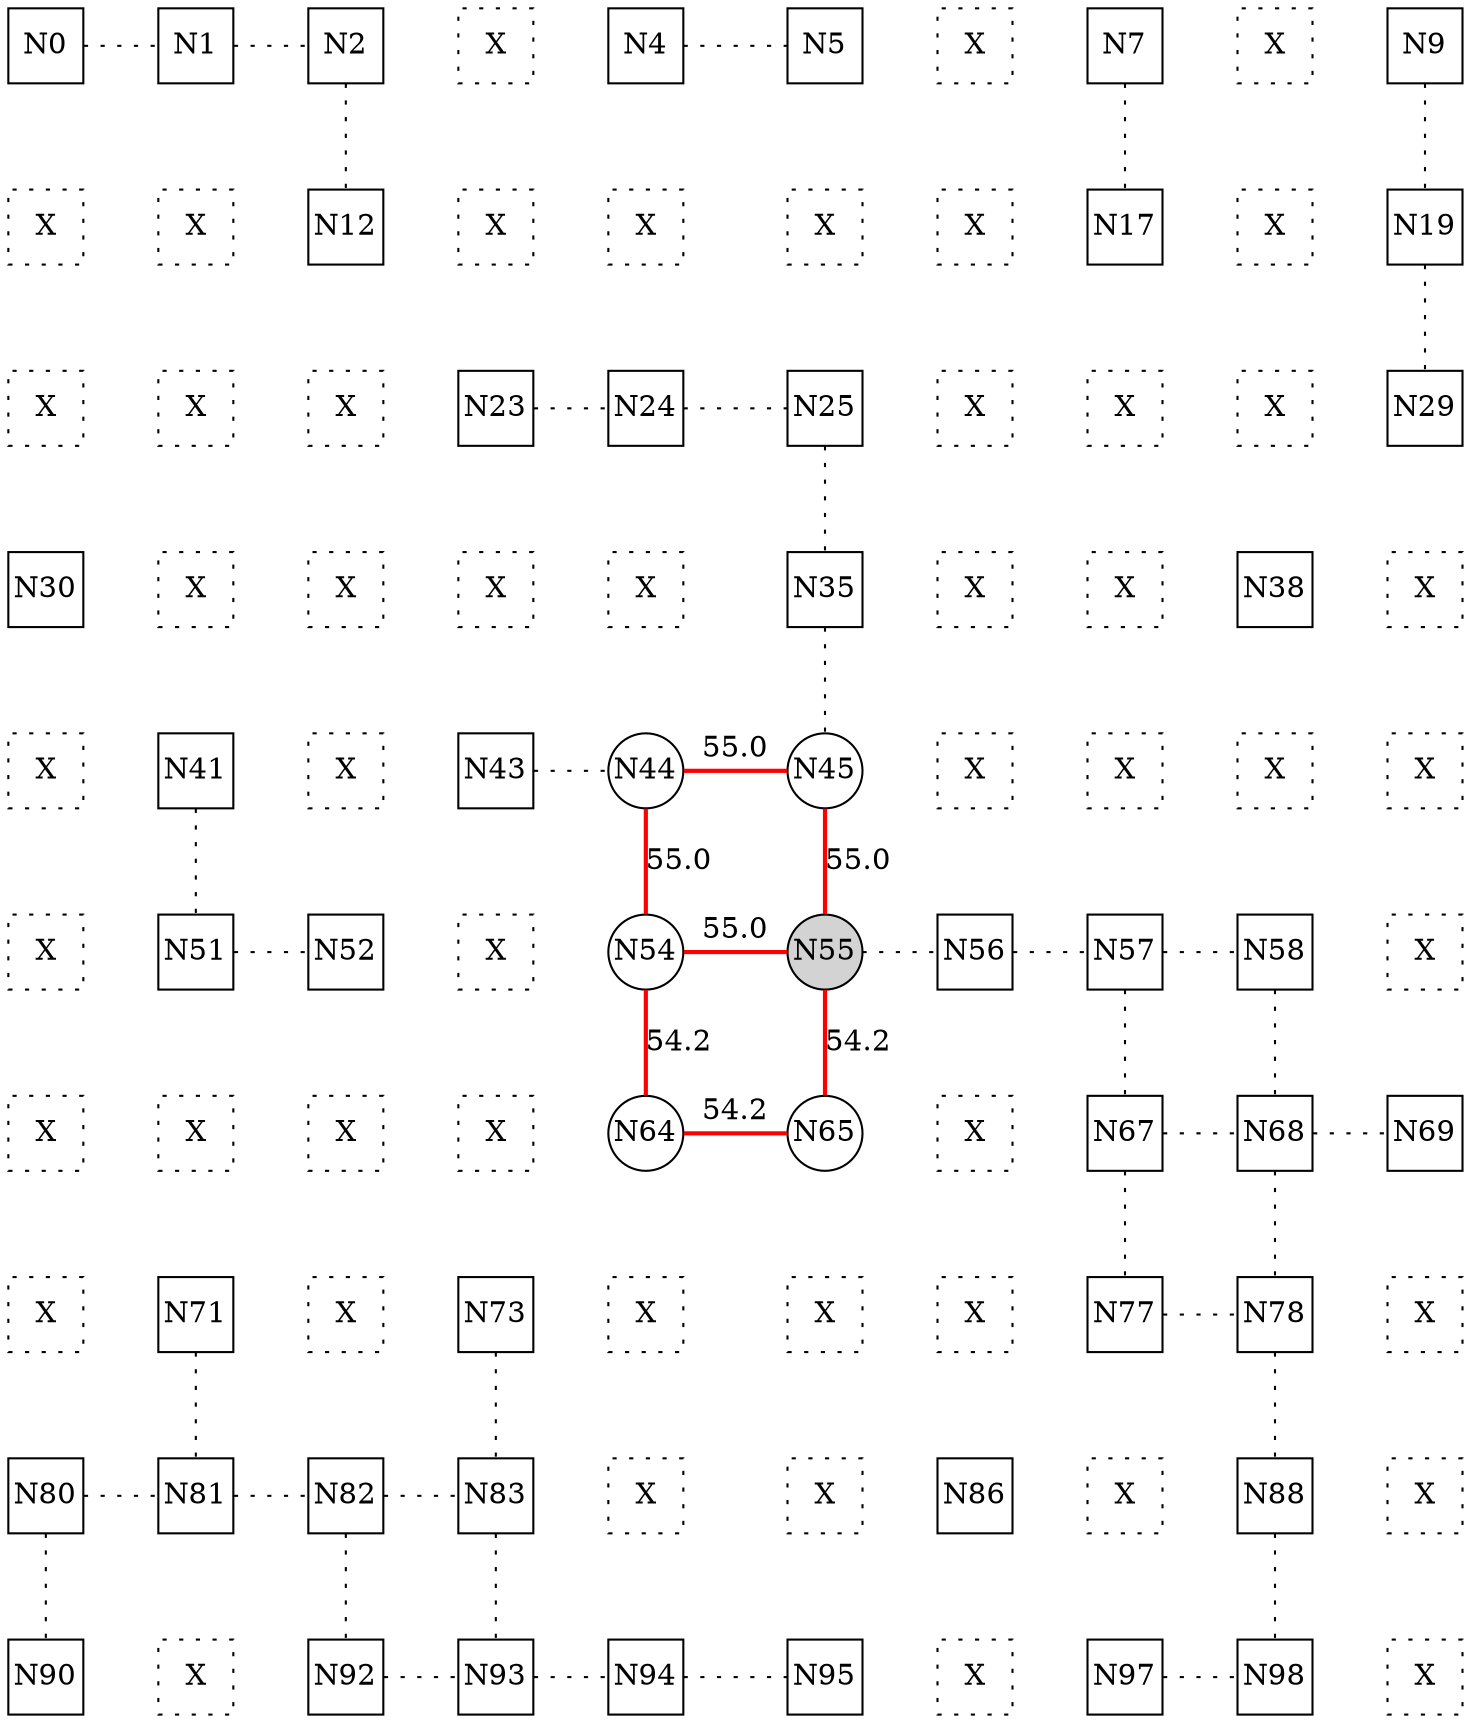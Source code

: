 
 digraph G { graph [layout=dot] 
 {rank=same; N0 [shape=square, fixedsize=true]; N1 [shape=square, fixedsize=true]; N2 [shape=square, fixedsize=true]; N3 [shape=square, style=dotted, fixedsize=true, label=X]; N4 [shape=square, fixedsize=true]; N5 [shape=square, fixedsize=true]; N6 [shape=square, style=dotted, fixedsize=true, label=X]; N7 [shape=square, fixedsize=true]; N8 [shape=square, style=dotted, fixedsize=true, label=X]; N9 [shape=square, fixedsize=true];  }
 {rank=same; N10 [shape=square, style=dotted, fixedsize=true, label=X]; N11 [shape=square, style=dotted, fixedsize=true, label=X]; N12 [shape=square, fixedsize=true]; N13 [shape=square, style=dotted, fixedsize=true, label=X]; N14 [shape=square, style=dotted, fixedsize=true, label=X]; N15 [shape=square, style=dotted, fixedsize=true, label=X]; N16 [shape=square, style=dotted, fixedsize=true, label=X]; N17 [shape=square, fixedsize=true]; N18 [shape=square, style=dotted, fixedsize=true, label=X]; N19 [shape=square, fixedsize=true];  }
 {rank=same; N20 [shape=square, style=dotted, fixedsize=true, label=X]; N21 [shape=square, style=dotted, fixedsize=true, label=X]; N22 [shape=square, style=dotted, fixedsize=true, label=X]; N23 [shape=square, fixedsize=true]; N24 [shape=square, fixedsize=true]; N25 [shape=square, fixedsize=true]; N26 [shape=square, style=dotted, fixedsize=true, label=X]; N27 [shape=square, style=dotted, fixedsize=true, label=X]; N28 [shape=square, style=dotted, fixedsize=true, label=X]; N29 [shape=square, fixedsize=true];  }
 {rank=same; N30 [shape=square, fixedsize=true]; N31 [shape=square, style=dotted, fixedsize=true, label=X]; N32 [shape=square, style=dotted, fixedsize=true, label=X]; N33 [shape=square, style=dotted, fixedsize=true, label=X]; N34 [shape=square, style=dotted, fixedsize=true, label=X]; N35 [shape=square, fixedsize=true]; N36 [shape=square, style=dotted, fixedsize=true, label=X]; N37 [shape=square, style=dotted, fixedsize=true, label=X]; N38 [shape=square, fixedsize=true]; N39 [shape=square, style=dotted, fixedsize=true, label=X];  }
 {rank=same; N40 [shape=square, style=dotted, fixedsize=true, label=X]; N41 [shape=square, fixedsize=true]; N42 [shape=square, style=dotted, fixedsize=true, label=X]; N43 [shape=square, fixedsize=true]; N44 [shape=circle, fixedsize=true]; N45 [shape=circle, fixedsize=true]; N46 [shape=square, style=dotted, fixedsize=true, label=X]; N47 [shape=square, style=dotted, fixedsize=true, label=X]; N48 [shape=square, style=dotted, fixedsize=true, label=X]; N49 [shape=square, style=dotted, fixedsize=true, label=X];  }
 {rank=same; N50 [shape=square, style=dotted, fixedsize=true, label=X]; N51 [shape=square, fixedsize=true]; N52 [shape=square, fixedsize=true]; N53 [shape=square, style=dotted, fixedsize=true, label=X]; N54 [shape=circle, fixedsize=true]; N55 [shape=circle, style=filled, fixedsize=true]; N56 [shape=square, fixedsize=true]; N57 [shape=square, fixedsize=true]; N58 [shape=square, fixedsize=true]; N59 [shape=square, style=dotted, fixedsize=true, label=X];  }
 {rank=same; N60 [shape=square, style=dotted, fixedsize=true, label=X]; N61 [shape=square, style=dotted, fixedsize=true, label=X]; N62 [shape=square, style=dotted, fixedsize=true, label=X]; N63 [shape=square, style=dotted, fixedsize=true, label=X]; N64 [shape=circle, fixedsize=true]; N65 [shape=circle, fixedsize=true]; N66 [shape=square, style=dotted, fixedsize=true, label=X]; N67 [shape=square, fixedsize=true]; N68 [shape=square, fixedsize=true]; N69 [shape=square, fixedsize=true];  }
 {rank=same; N70 [shape=square, style=dotted, fixedsize=true, label=X]; N71 [shape=square, fixedsize=true]; N72 [shape=square, style=dotted, fixedsize=true, label=X]; N73 [shape=square, fixedsize=true]; N74 [shape=square, style=dotted, fixedsize=true, label=X]; N75 [shape=square, style=dotted, fixedsize=true, label=X]; N76 [shape=square, style=dotted, fixedsize=true, label=X]; N77 [shape=square, fixedsize=true]; N78 [shape=square, fixedsize=true]; N79 [shape=square, style=dotted, fixedsize=true, label=X];  }
 {rank=same; N80 [shape=square, fixedsize=true]; N81 [shape=square, fixedsize=true]; N82 [shape=square, fixedsize=true]; N83 [shape=square, fixedsize=true]; N84 [shape=square, style=dotted, fixedsize=true, label=X]; N85 [shape=square, style=dotted, fixedsize=true, label=X]; N86 [shape=square, fixedsize=true]; N87 [shape=square, style=dotted, fixedsize=true, label=X]; N88 [shape=square, fixedsize=true]; N89 [shape=square, style=dotted, fixedsize=true, label=X];  }
 {rank=same; N90 [shape=square, fixedsize=true]; N91 [shape=square, style=dotted, fixedsize=true, label=X]; N92 [shape=square, fixedsize=true]; N93 [shape=square, fixedsize=true]; N94 [shape=square, fixedsize=true]; N95 [shape=square, fixedsize=true]; N96 [shape=square, style=dotted, fixedsize=true, label=X]; N97 [shape=square, fixedsize=true]; N98 [shape=square, fixedsize=true]; N99 [shape=square, style=dotted, fixedsize=true, label=X];  }
N0->N1 [dir=none, style=dotted, label=""]
N1->N2 [dir=none, style=dotted, label=""]
N2->N3 [dir=none, style=invis, label=" "]
N3->N4 [dir=none, style=invis, label=" "]
N4->N5 [dir=none, style=dotted, label=""]
N5->N6 [dir=none, style=invis, label=" "]
N6->N7 [dir=none, style=invis, label=" "]
N7->N8 [dir=none, style=invis, label=" "]
N8->N9 [dir=none, style=invis, label=" "]
N10->N11 [dir=none, style=invis, label=" "]
N11->N12 [dir=none, style=invis, label=" "]
N12->N13 [dir=none, style=invis, label=" "]
N13->N14 [dir=none, style=invis, label=" "]
N14->N15 [dir=none, style=invis, label=" "]
N15->N16 [dir=none, style=invis, label=" "]
N16->N17 [dir=none, style=invis, label=" "]
N17->N18 [dir=none, style=invis, label=" "]
N18->N19 [dir=none, style=invis, label=" "]
N20->N21 [dir=none, style=invis, label=" "]
N21->N22 [dir=none, style=invis, label=" "]
N22->N23 [dir=none, style=invis, label=" "]
N23->N24 [dir=none, style=dotted, label=""]
N24->N25 [dir=none, style=dotted, label=""]
N25->N26 [dir=none, style=invis, label=" "]
N26->N27 [dir=none, style=invis, label=" "]
N27->N28 [dir=none, style=invis, label=" "]
N28->N29 [dir=none, style=invis, label=" "]
N30->N31 [dir=none, style=invis, label=" "]
N31->N32 [dir=none, style=invis, label=" "]
N32->N33 [dir=none, style=invis, label=" "]
N33->N34 [dir=none, style=invis, label=" "]
N34->N35 [dir=none, style=invis, label=" "]
N35->N36 [dir=none, style=invis, label=" "]
N36->N37 [dir=none, style=invis, label=" "]
N37->N38 [dir=none, style=invis, label=" "]
N38->N39 [dir=none, style=invis, label=" "]
N40->N41 [dir=none, style=invis, label=" "]
N41->N42 [dir=none, style=invis, label=" "]
N42->N43 [dir=none, style=invis, label=" "]
N43->N44 [dir=none, style=dotted, label=""]
N44->N45 [dir=none, color=red, style=bold, label="55.0"]
N45->N46 [dir=none, style=invis, label=" "]
N46->N47 [dir=none, style=invis, label=" "]
N47->N48 [dir=none, style=invis, label=" "]
N48->N49 [dir=none, style=invis, label=" "]
N50->N51 [dir=none, style=invis, label=" "]
N51->N52 [dir=none, style=dotted, label=""]
N52->N53 [dir=none, style=invis, label=" "]
N53->N54 [dir=none, style=invis, label=" "]
N54->N55 [dir=none, color=red, style=bold, label="55.0"]
N55->N56 [dir=none, style=dotted, label=""]
N56->N57 [dir=none, style=dotted, label=""]
N57->N58 [dir=none, style=dotted, label=""]
N58->N59 [dir=none, style=invis, label=" "]
N60->N61 [dir=none, style=invis, label=" "]
N61->N62 [dir=none, style=invis, label=" "]
N62->N63 [dir=none, style=invis, label=" "]
N63->N64 [dir=none, style=invis, label=" "]
N64->N65 [dir=none, color=red, style=bold, label="54.2"]
N65->N66 [dir=none, style=invis, label=" "]
N66->N67 [dir=none, style=invis, label=" "]
N67->N68 [dir=none, style=dotted, label=""]
N68->N69 [dir=none, style=dotted, label=""]
N70->N71 [dir=none, style=invis, label=" "]
N71->N72 [dir=none, style=invis, label=" "]
N72->N73 [dir=none, style=invis, label=" "]
N73->N74 [dir=none, style=invis, label=" "]
N74->N75 [dir=none, style=invis, label=" "]
N75->N76 [dir=none, style=invis, label=" "]
N76->N77 [dir=none, style=invis, label=" "]
N77->N78 [dir=none, style=dotted, label=""]
N78->N79 [dir=none, style=invis, label=" "]
N80->N81 [dir=none, style=dotted, label=""]
N81->N82 [dir=none, style=dotted, label=""]
N82->N83 [dir=none, style=dotted, label=""]
N83->N84 [dir=none, style=invis, label=" "]
N84->N85 [dir=none, style=invis, label=" "]
N85->N86 [dir=none, style=invis, label=" "]
N86->N87 [dir=none, style=invis, label=" "]
N87->N88 [dir=none, style=invis, label=" "]
N88->N89 [dir=none, style=invis, label=" "]
N90->N91 [dir=none, style=invis, label=" "]
N91->N92 [dir=none, style=invis, label=" "]
N92->N93 [dir=none, style=dotted, label=""]
N93->N94 [dir=none, style=dotted, label=""]
N94->N95 [dir=none, style=dotted, label=""]
N95->N96 [dir=none, style=invis, label=" "]
N96->N97 [dir=none, style=invis, label=" "]
N97->N98 [dir=none, style=dotted, label=""]
N98->N99 [dir=none, style=invis, label=" "]
N0->N10 [dir=none, style=invis, label=" "]
N10->N20 [dir=none, style=invis, label=" "]
N20->N30 [dir=none, style=invis, label=" "]
N30->N40 [dir=none, style=invis, label=" "]
N40->N50 [dir=none, style=invis, label=" "]
N50->N60 [dir=none, style=invis, label=" "]
N60->N70 [dir=none, style=invis, label=" "]
N70->N80 [dir=none, style=invis, label=" "]
N80->N90 [dir=none, style=dotted, label=""]
N1->N11 [dir=none, style=invis, label=" "]
N11->N21 [dir=none, style=invis, label=" "]
N21->N31 [dir=none, style=invis, label=" "]
N31->N41 [dir=none, style=invis, label=" "]
N41->N51 [dir=none, style=dotted, label=""]
N51->N61 [dir=none, style=invis, label=" "]
N61->N71 [dir=none, style=invis, label=" "]
N71->N81 [dir=none, style=dotted, label=""]
N81->N91 [dir=none, style=invis, label=" "]
N2->N12 [dir=none, style=dotted, label=""]
N12->N22 [dir=none, style=invis, label=" "]
N22->N32 [dir=none, style=invis, label=" "]
N32->N42 [dir=none, style=invis, label=" "]
N42->N52 [dir=none, style=invis, label=" "]
N52->N62 [dir=none, style=invis, label=" "]
N62->N72 [dir=none, style=invis, label=" "]
N72->N82 [dir=none, style=invis, label=" "]
N82->N92 [dir=none, style=dotted, label=""]
N3->N13 [dir=none, style=invis, label=" "]
N13->N23 [dir=none, style=invis, label=" "]
N23->N33 [dir=none, style=invis, label=" "]
N33->N43 [dir=none, style=invis, label=" "]
N43->N53 [dir=none, style=invis, label=" "]
N53->N63 [dir=none, style=invis, label=" "]
N63->N73 [dir=none, style=invis, label=" "]
N73->N83 [dir=none, style=dotted, label=""]
N83->N93 [dir=none, style=dotted, label=""]
N4->N14 [dir=none, style=invis, label=" "]
N14->N24 [dir=none, style=invis, label=" "]
N24->N34 [dir=none, style=invis, label=" "]
N34->N44 [dir=none, style=invis, label=" "]
N44->N54 [dir=none, color=red, style=bold, label="55.0"]
N54->N64 [dir=none, color=red, style=bold, label="54.2"]
N64->N74 [dir=none, style=invis, label=" "]
N74->N84 [dir=none, style=invis, label=" "]
N84->N94 [dir=none, style=invis, label=" "]
N5->N15 [dir=none, style=invis, label=" "]
N15->N25 [dir=none, style=invis, label=" "]
N25->N35 [dir=none, style=dotted, label=""]
N35->N45 [dir=none, style=dotted, label=""]
N45->N55 [dir=none, color=red, style=bold, label="55.0"]
N55->N65 [dir=none, color=red, style=bold, label="54.2"]
N65->N75 [dir=none, style=invis, label=" "]
N75->N85 [dir=none, style=invis, label=" "]
N85->N95 [dir=none, style=invis, label=" "]
N6->N16 [dir=none, style=invis, label=" "]
N16->N26 [dir=none, style=invis, label=" "]
N26->N36 [dir=none, style=invis, label=" "]
N36->N46 [dir=none, style=invis, label=" "]
N46->N56 [dir=none, style=invis, label=" "]
N56->N66 [dir=none, style=invis, label=" "]
N66->N76 [dir=none, style=invis, label=" "]
N76->N86 [dir=none, style=invis, label=" "]
N86->N96 [dir=none, style=invis, label=" "]
N7->N17 [dir=none, style=dotted, label=""]
N17->N27 [dir=none, style=invis, label=" "]
N27->N37 [dir=none, style=invis, label=" "]
N37->N47 [dir=none, style=invis, label=" "]
N47->N57 [dir=none, style=invis, label=" "]
N57->N67 [dir=none, style=dotted, label=""]
N67->N77 [dir=none, style=dotted, label=""]
N77->N87 [dir=none, style=invis, label=" "]
N87->N97 [dir=none, style=invis, label=" "]
N8->N18 [dir=none, style=invis, label=" "]
N18->N28 [dir=none, style=invis, label=" "]
N28->N38 [dir=none, style=invis, label=" "]
N38->N48 [dir=none, style=invis, label=" "]
N48->N58 [dir=none, style=invis, label=" "]
N58->N68 [dir=none, style=dotted, label=""]
N68->N78 [dir=none, style=dotted, label=""]
N78->N88 [dir=none, style=dotted, label=""]
N88->N98 [dir=none, style=dotted, label=""]
N9->N19 [dir=none, style=dotted, label=""]
N19->N29 [dir=none, style=dotted, label=""]
N29->N39 [dir=none, style=invis, label=" "]
N39->N49 [dir=none, style=invis, label=" "]
N49->N59 [dir=none, style=invis, label=" "]
N59->N69 [dir=none, style=invis, label=" "]
N69->N79 [dir=none, style=invis, label=" "]
N79->N89 [dir=none, style=invis, label=" "]
N89->N99 [dir=none, style=invis, label=" "]
 }